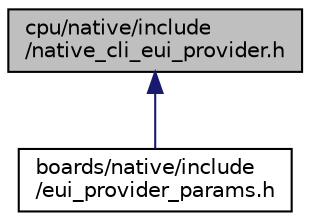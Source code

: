 digraph "cpu/native/include/native_cli_eui_provider.h"
{
 // LATEX_PDF_SIZE
  edge [fontname="Helvetica",fontsize="10",labelfontname="Helvetica",labelfontsize="10"];
  node [fontname="Helvetica",fontsize="10",shape=record];
  Node1 [label="cpu/native/include\l/native_cli_eui_provider.h",height=0.2,width=0.4,color="black", fillcolor="grey75", style="filled", fontcolor="black",tooltip="Command-line EUI provider for native."];
  Node1 -> Node2 [dir="back",color="midnightblue",fontsize="10",style="solid",fontname="Helvetica"];
  Node2 [label="boards/native/include\l/eui_provider_params.h",height=0.2,width=0.4,color="black", fillcolor="white", style="filled",URL="$native_2include_2eui__provider__params_8h.html",tooltip="EUI providers found on the board."];
}
